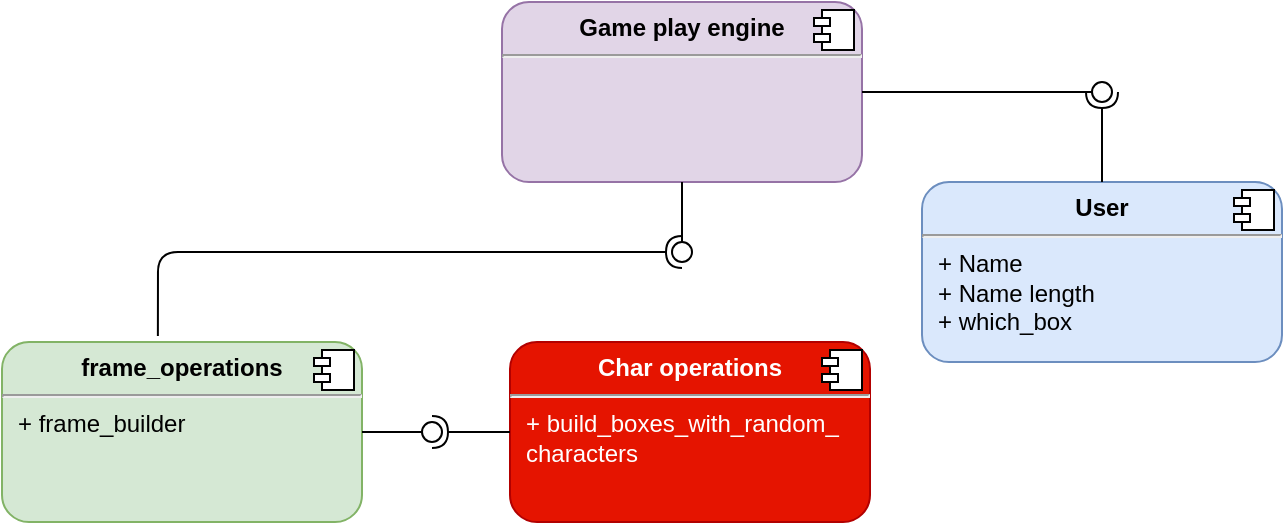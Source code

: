 <mxfile version="14.6.0" type="device"><diagram name="Page-1" id="b5b7bab2-c9e2-2cf4-8b2a-24fd1a2a6d21"><mxGraphModel dx="1848" dy="529" grid="1" gridSize="10" guides="1" tooltips="1" connect="1" arrows="1" fold="1" page="1" pageScale="1" pageWidth="827" pageHeight="1169" background="#ffffff" math="0" shadow="0"><root><mxCell id="0"/><mxCell id="1" parent="0"/><mxCell id="1_DTTvceywLiK8SXYy1A-9" value="&lt;p style=&quot;margin: 0px ; margin-top: 6px ; text-align: center&quot;&gt;&lt;b&gt;User&lt;/b&gt;&lt;/p&gt;&lt;hr&gt;&lt;p style=&quot;margin: 0px ; margin-left: 8px&quot;&gt;+ Name &lt;br&gt;+ Name length&lt;/p&gt;&lt;p style=&quot;margin: 0px ; margin-left: 8px&quot;&gt;+ which_box&lt;/p&gt;" style="align=left;overflow=fill;html=1;dropTarget=0;rounded=1;fillColor=#dae8fc;strokeColor=#6c8ebf;" vertex="1" parent="1"><mxGeometry x="440" y="980" width="180" height="90" as="geometry"/></mxCell><mxCell id="1_DTTvceywLiK8SXYy1A-10" value="" style="shape=component;jettyWidth=8;jettyHeight=4;rounded=1;" vertex="1" parent="1_DTTvceywLiK8SXYy1A-9"><mxGeometry x="1" width="20" height="20" relative="1" as="geometry"><mxPoint x="-24" y="4" as="offset"/></mxGeometry></mxCell><mxCell id="1_DTTvceywLiK8SXYy1A-11" value="&lt;p style=&quot;margin: 0px ; margin-top: 6px ; text-align: center&quot;&gt;&lt;b&gt;Game play engine&lt;/b&gt;&lt;br&gt;&lt;/p&gt;&lt;hr&gt;&lt;p style=&quot;margin: 0px ; margin-left: 8px&quot;&gt;&lt;br&gt;&lt;/p&gt;" style="align=left;overflow=fill;html=1;dropTarget=0;rounded=1;fillColor=#e1d5e7;strokeColor=#9673a6;" vertex="1" parent="1"><mxGeometry x="230" y="890" width="180" height="90" as="geometry"/></mxCell><mxCell id="1_DTTvceywLiK8SXYy1A-12" value="" style="shape=component;jettyWidth=8;jettyHeight=4;rounded=1;" vertex="1" parent="1_DTTvceywLiK8SXYy1A-11"><mxGeometry x="1" width="20" height="20" relative="1" as="geometry"><mxPoint x="-24" y="4" as="offset"/></mxGeometry></mxCell><mxCell id="1_DTTvceywLiK8SXYy1A-20" value="&lt;p style=&quot;margin: 0px ; margin-top: 6px ; text-align: center&quot;&gt;&lt;b&gt;Char operations&lt;/b&gt;&lt;br&gt;&lt;/p&gt;&lt;hr&gt;&lt;p style=&quot;margin: 0px ; margin-left: 8px&quot;&gt;+ build_boxes_with_random_&lt;/p&gt;&lt;p style=&quot;margin: 0px ; margin-left: 8px&quot;&gt;characters&lt;br&gt;&lt;/p&gt;" style="align=left;overflow=fill;html=1;dropTarget=0;rounded=1;fillColor=#e51400;strokeColor=#B20000;fontColor=#ffffff;" vertex="1" parent="1"><mxGeometry x="234" y="1060" width="180" height="90" as="geometry"/></mxCell><mxCell id="1_DTTvceywLiK8SXYy1A-21" value="" style="shape=component;jettyWidth=8;jettyHeight=4;rounded=1;" vertex="1" parent="1_DTTvceywLiK8SXYy1A-20"><mxGeometry x="1" width="20" height="20" relative="1" as="geometry"><mxPoint x="-24" y="4" as="offset"/></mxGeometry></mxCell><mxCell id="1_DTTvceywLiK8SXYy1A-29" value="" style="orthogonalLoop=1;jettySize=auto;html=1;endArrow=none;endFill=0;" edge="1" target="1_DTTvceywLiK8SXYy1A-31" parent="1" source="1_DTTvceywLiK8SXYy1A-11"><mxGeometry relative="1" as="geometry"><mxPoint x="300" y="1015" as="sourcePoint"/></mxGeometry></mxCell><mxCell id="1_DTTvceywLiK8SXYy1A-30" value="" style="orthogonalLoop=1;jettySize=auto;html=1;endArrow=halfCircle;endFill=0;entryX=0.5;entryY=0.5;entryDx=0;entryDy=0;endSize=6;strokeWidth=1;exitX=0.433;exitY=-0.033;exitDx=0;exitDy=0;exitPerimeter=0;" edge="1" target="1_DTTvceywLiK8SXYy1A-31" parent="1" source="1_DTTvceywLiK8SXYy1A-37"><mxGeometry relative="1" as="geometry"><mxPoint x="70" y="1015" as="sourcePoint"/><Array as="points"><mxPoint x="58" y="1015"/></Array></mxGeometry></mxCell><mxCell id="1_DTTvceywLiK8SXYy1A-31" value="" style="ellipse;whiteSpace=wrap;html=1;fontFamily=Helvetica;fontSize=12;fontColor=#000000;align=center;strokeColor=#000000;fillColor=#ffffff;points=[];aspect=fixed;resizable=0;rounded=1;" vertex="1" parent="1"><mxGeometry x="315" y="1010" width="10" height="10" as="geometry"/></mxCell><mxCell id="1_DTTvceywLiK8SXYy1A-34" value="" style="orthogonalLoop=1;jettySize=auto;html=1;endArrow=none;endFill=0;exitX=1;exitY=0.5;exitDx=0;exitDy=0;" edge="1" target="1_DTTvceywLiK8SXYy1A-36" parent="1" source="1_DTTvceywLiK8SXYy1A-11"><mxGeometry relative="1" as="geometry"><mxPoint x="510" y="925" as="sourcePoint"/></mxGeometry></mxCell><mxCell id="1_DTTvceywLiK8SXYy1A-35" value="" style="orthogonalLoop=1;jettySize=auto;html=1;endArrow=halfCircle;endFill=0;entryX=0.5;entryY=0.5;entryDx=0;entryDy=0;endSize=6;strokeWidth=1;exitX=0.5;exitY=0;exitDx=0;exitDy=0;" edge="1" target="1_DTTvceywLiK8SXYy1A-36" parent="1" source="1_DTTvceywLiK8SXYy1A-9"><mxGeometry relative="1" as="geometry"><mxPoint x="550" y="925" as="sourcePoint"/></mxGeometry></mxCell><mxCell id="1_DTTvceywLiK8SXYy1A-36" value="" style="ellipse;whiteSpace=wrap;html=1;fontFamily=Helvetica;fontSize=12;fontColor=#000000;align=center;strokeColor=#000000;fillColor=#ffffff;points=[];aspect=fixed;resizable=0;rounded=1;" vertex="1" parent="1"><mxGeometry x="525" y="930" width="10" height="10" as="geometry"/></mxCell><mxCell id="1_DTTvceywLiK8SXYy1A-37" value="&lt;p style=&quot;margin: 0px ; margin-top: 6px ; text-align: center&quot;&gt;&lt;b&gt;frame_operations&lt;/b&gt;&lt;br&gt;&lt;/p&gt;&lt;hr&gt;&lt;p style=&quot;margin: 0px ; margin-left: 8px&quot;&gt;+ frame_builder&lt;br&gt;&lt;/p&gt;" style="align=left;overflow=fill;html=1;dropTarget=0;rounded=1;fillColor=#d5e8d4;strokeColor=#82b366;" vertex="1" parent="1"><mxGeometry x="-20" y="1060" width="180" height="90" as="geometry"/></mxCell><mxCell id="1_DTTvceywLiK8SXYy1A-38" value="" style="shape=component;jettyWidth=8;jettyHeight=4;rounded=1;" vertex="1" parent="1_DTTvceywLiK8SXYy1A-37"><mxGeometry x="1" width="20" height="20" relative="1" as="geometry"><mxPoint x="-24" y="4" as="offset"/></mxGeometry></mxCell><mxCell id="1_DTTvceywLiK8SXYy1A-39" value="" style="orthogonalLoop=1;jettySize=auto;html=1;endArrow=none;endFill=0;exitX=1;exitY=0.5;exitDx=0;exitDy=0;" edge="1" target="1_DTTvceywLiK8SXYy1A-41" parent="1" source="1_DTTvceywLiK8SXYy1A-37"><mxGeometry relative="1" as="geometry"><mxPoint x="170" y="1112" as="sourcePoint"/></mxGeometry></mxCell><mxCell id="1_DTTvceywLiK8SXYy1A-40" value="" style="orthogonalLoop=1;jettySize=auto;html=1;endArrow=halfCircle;endFill=0;entryX=0.5;entryY=0.5;entryDx=0;entryDy=0;endSize=6;strokeWidth=1;exitX=0;exitY=0.5;exitDx=0;exitDy=0;" edge="1" target="1_DTTvceywLiK8SXYy1A-41" parent="1" source="1_DTTvceywLiK8SXYy1A-20"><mxGeometry relative="1" as="geometry"><mxPoint x="220" y="1105" as="sourcePoint"/></mxGeometry></mxCell><mxCell id="1_DTTvceywLiK8SXYy1A-41" value="" style="ellipse;whiteSpace=wrap;html=1;fontFamily=Helvetica;fontSize=12;fontColor=#000000;align=center;strokeColor=#000000;fillColor=#ffffff;points=[];aspect=fixed;resizable=0;rounded=1;" vertex="1" parent="1"><mxGeometry x="190" y="1100" width="10" height="10" as="geometry"/></mxCell></root></mxGraphModel></diagram></mxfile>